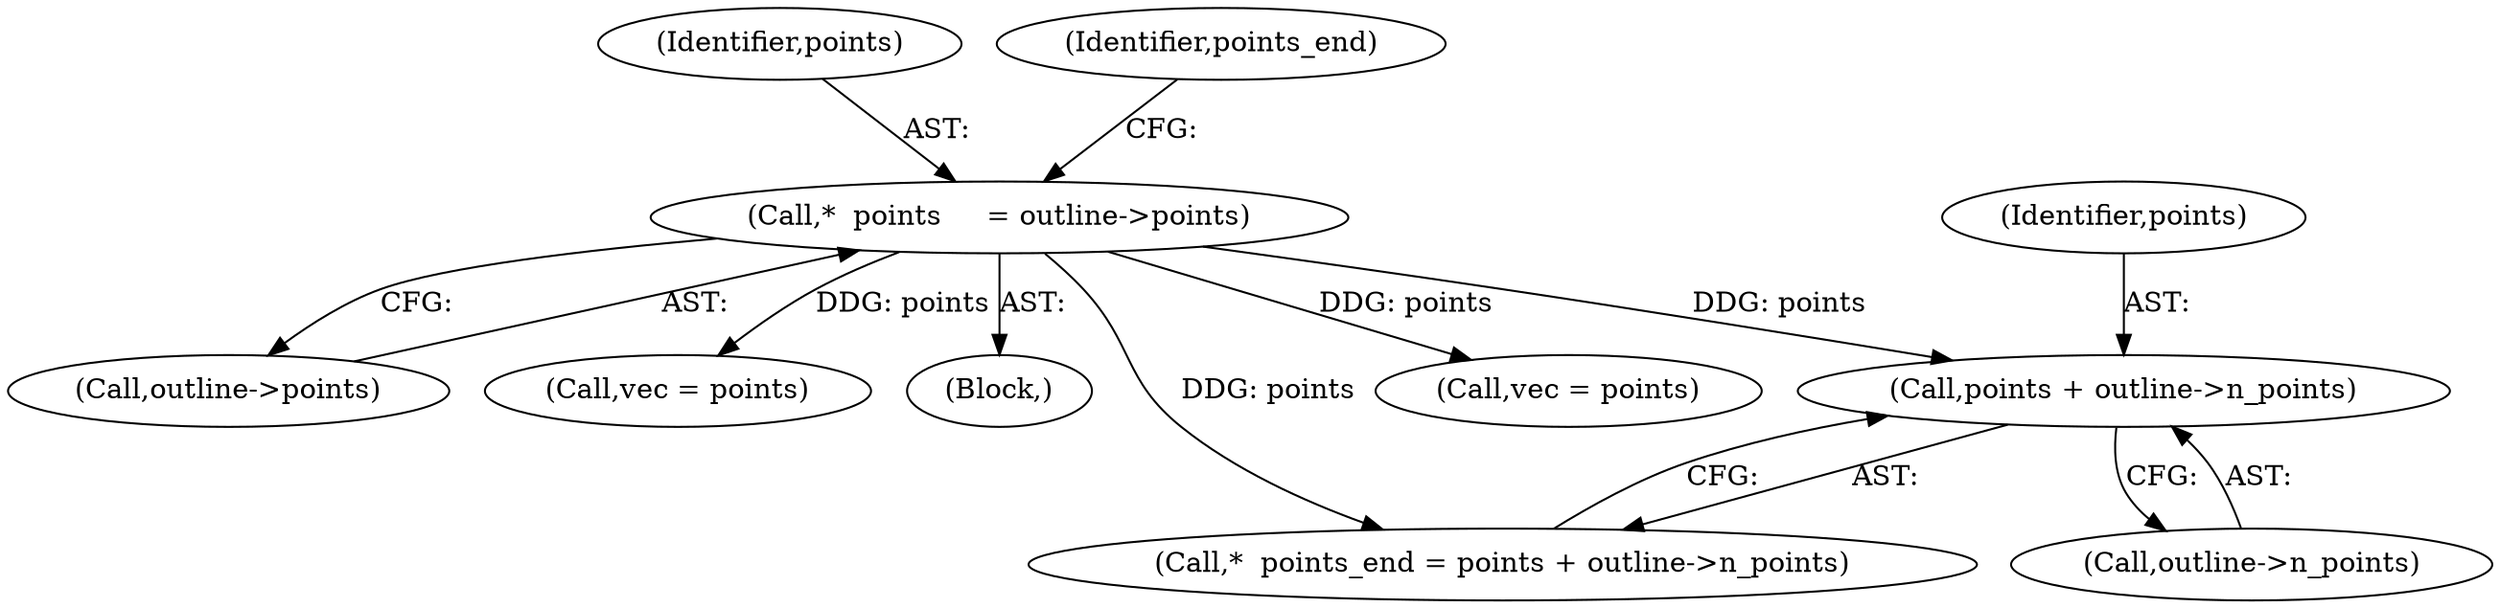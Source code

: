 digraph "0_savannah_79972af4f0485a11dcb19551356c45245749fc5b@pointer" {
"1000464" [label="(Call,points + outline->n_points)"];
"1000456" [label="(Call,*  points     = outline->points)"];
"1000465" [label="(Identifier,points)"];
"1000457" [label="(Identifier,points)"];
"1000464" [label="(Call,points + outline->n_points)"];
"1000456" [label="(Call,*  points     = outline->points)"];
"1000458" [label="(Call,outline->points)"];
"1000473" [label="(Call,vec = points)"];
"1000454" [label="(Block,)"];
"1000462" [label="(Call,*  points_end = points + outline->n_points)"];
"1000463" [label="(Identifier,points_end)"];
"1000489" [label="(Call,vec = points)"];
"1000466" [label="(Call,outline->n_points)"];
"1000464" -> "1000462"  [label="AST: "];
"1000464" -> "1000466"  [label="CFG: "];
"1000465" -> "1000464"  [label="AST: "];
"1000466" -> "1000464"  [label="AST: "];
"1000462" -> "1000464"  [label="CFG: "];
"1000456" -> "1000464"  [label="DDG: points"];
"1000456" -> "1000454"  [label="AST: "];
"1000456" -> "1000458"  [label="CFG: "];
"1000457" -> "1000456"  [label="AST: "];
"1000458" -> "1000456"  [label="AST: "];
"1000463" -> "1000456"  [label="CFG: "];
"1000456" -> "1000462"  [label="DDG: points"];
"1000456" -> "1000473"  [label="DDG: points"];
"1000456" -> "1000489"  [label="DDG: points"];
}

